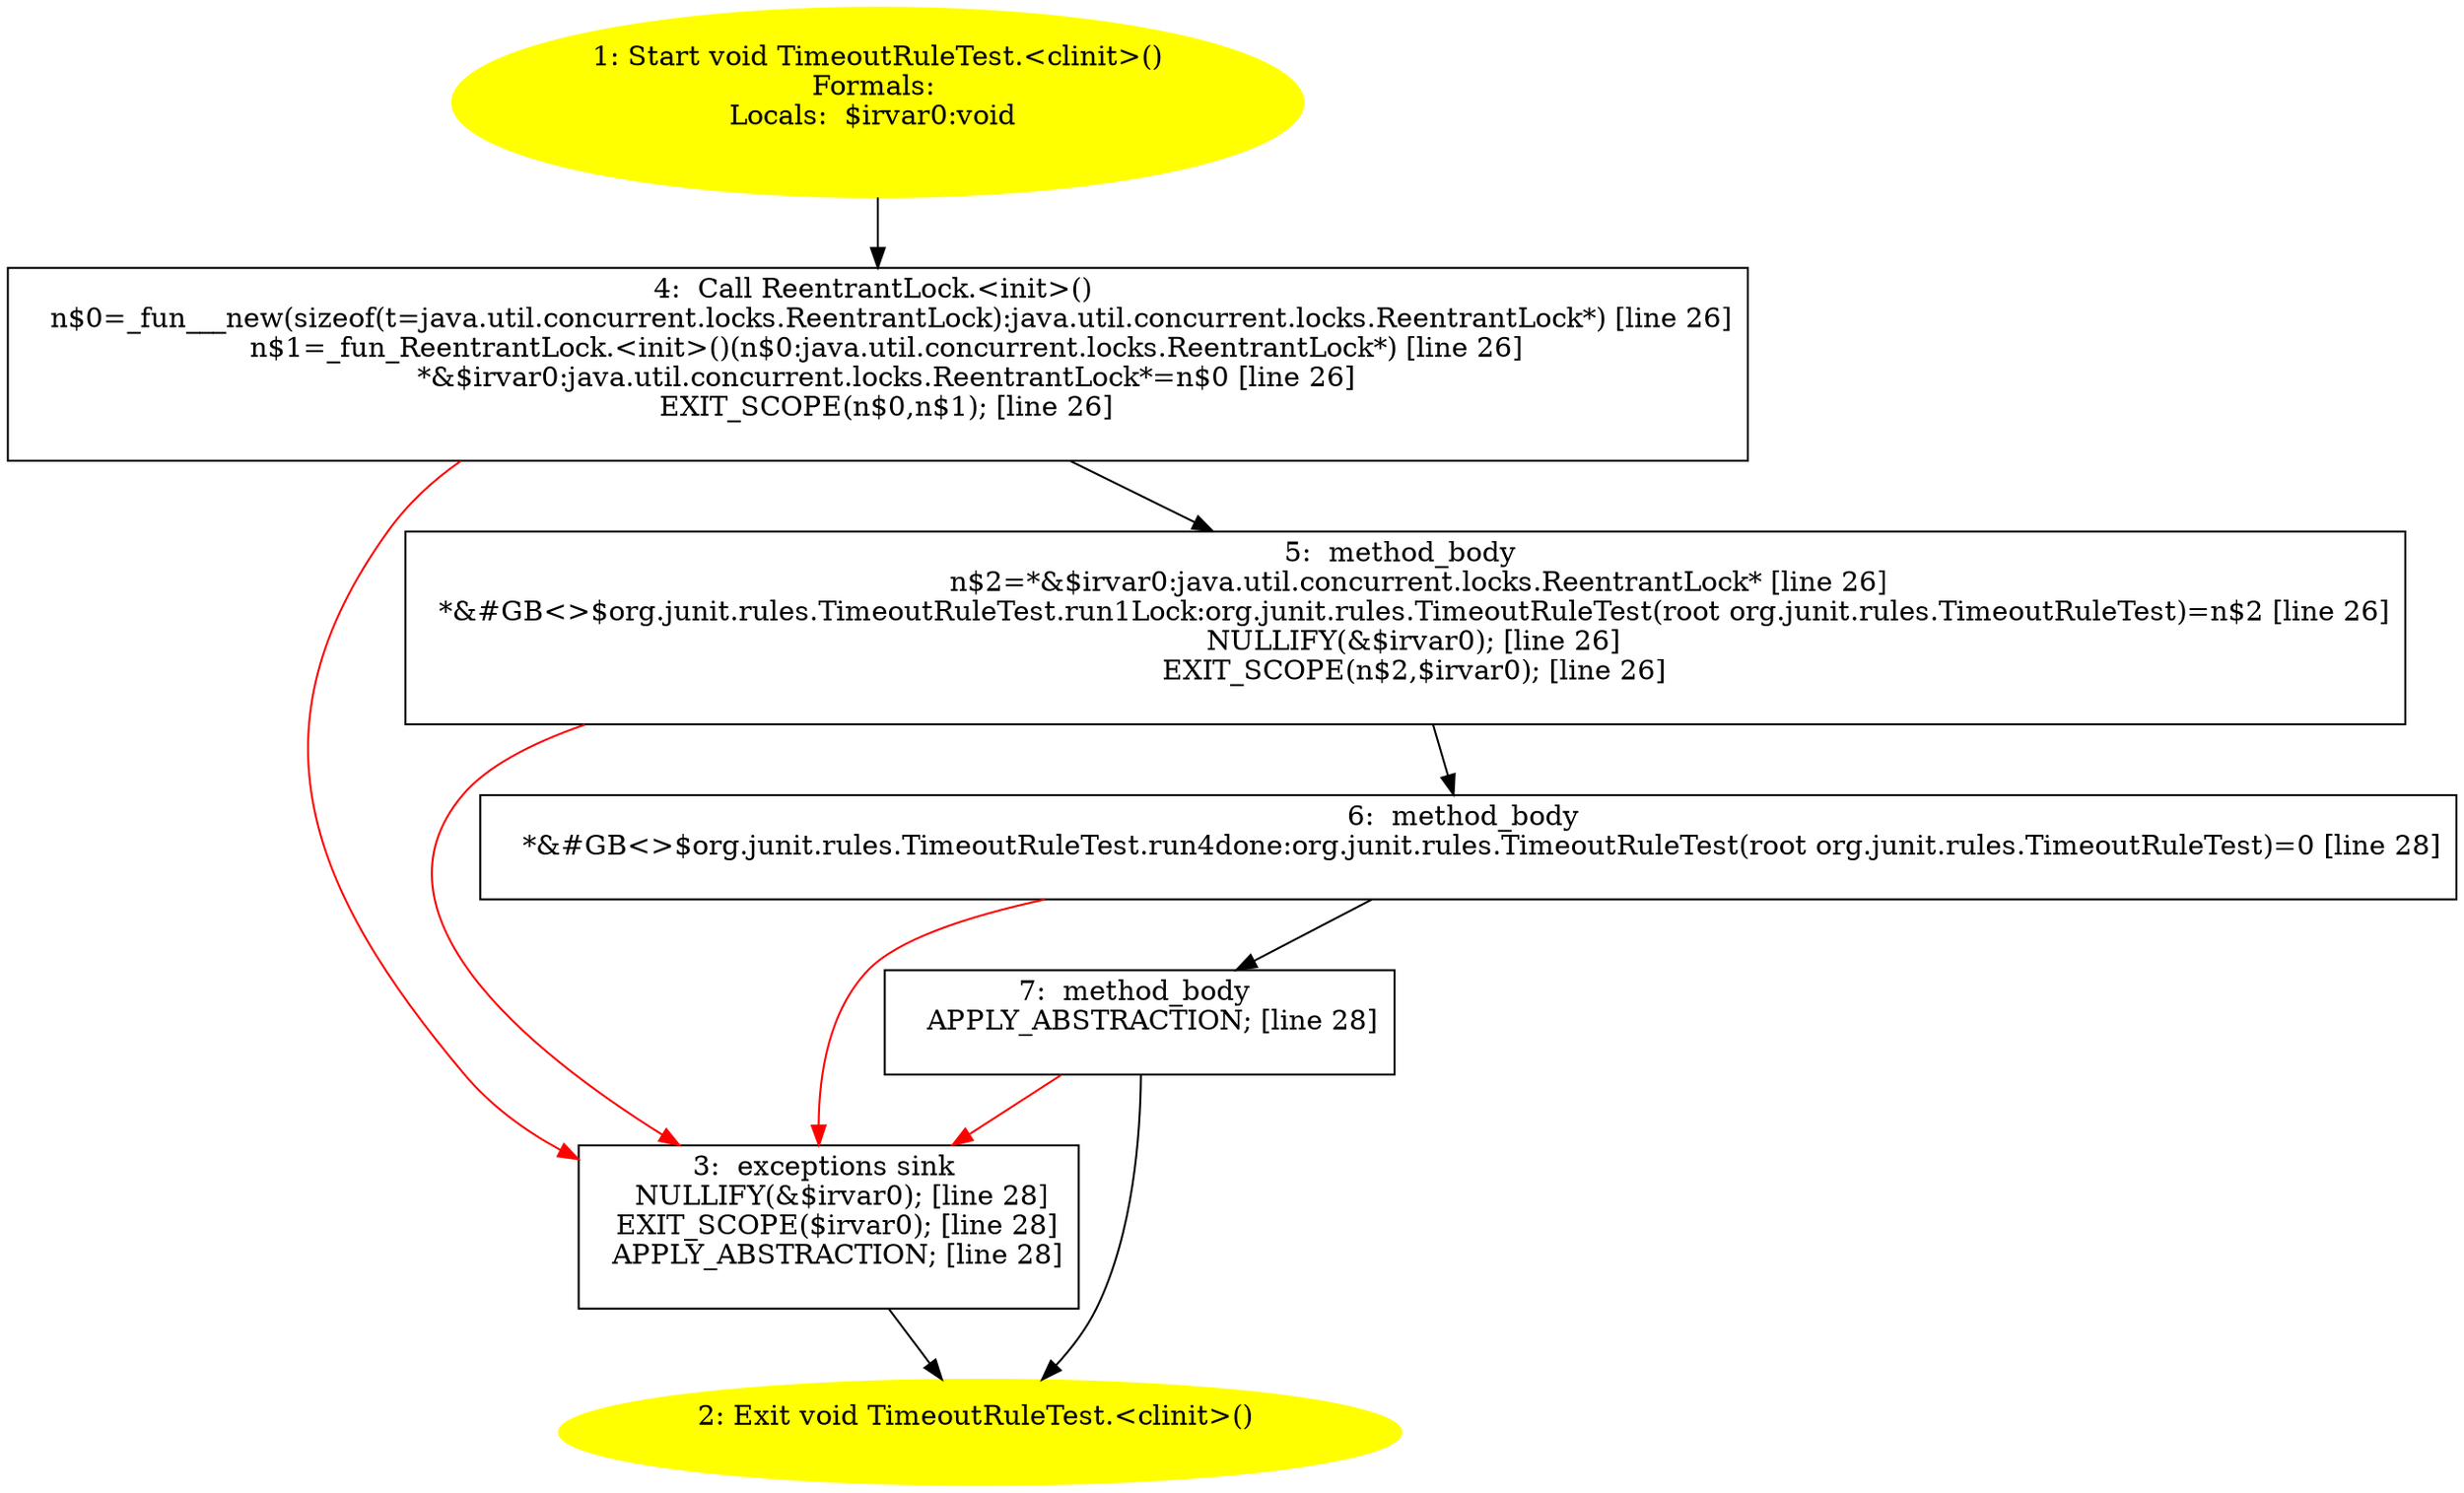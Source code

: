 /* @generated */
digraph cfg {
"org.junit.rules.TimeoutRuleTest.<clinit>():void.c7db63e3f172b736a304db6284bf6aed_1" [label="1: Start void TimeoutRuleTest.<clinit>()\nFormals: \nLocals:  $irvar0:void \n  " color=yellow style=filled]
	

	 "org.junit.rules.TimeoutRuleTest.<clinit>():void.c7db63e3f172b736a304db6284bf6aed_1" -> "org.junit.rules.TimeoutRuleTest.<clinit>():void.c7db63e3f172b736a304db6284bf6aed_4" ;
"org.junit.rules.TimeoutRuleTest.<clinit>():void.c7db63e3f172b736a304db6284bf6aed_2" [label="2: Exit void TimeoutRuleTest.<clinit>() \n  " color=yellow style=filled]
	

"org.junit.rules.TimeoutRuleTest.<clinit>():void.c7db63e3f172b736a304db6284bf6aed_3" [label="3:  exceptions sink \n   NULLIFY(&$irvar0); [line 28]\n  EXIT_SCOPE($irvar0); [line 28]\n  APPLY_ABSTRACTION; [line 28]\n " shape="box"]
	

	 "org.junit.rules.TimeoutRuleTest.<clinit>():void.c7db63e3f172b736a304db6284bf6aed_3" -> "org.junit.rules.TimeoutRuleTest.<clinit>():void.c7db63e3f172b736a304db6284bf6aed_2" ;
"org.junit.rules.TimeoutRuleTest.<clinit>():void.c7db63e3f172b736a304db6284bf6aed_4" [label="4:  Call ReentrantLock.<init>() \n   n$0=_fun___new(sizeof(t=java.util.concurrent.locks.ReentrantLock):java.util.concurrent.locks.ReentrantLock*) [line 26]\n  n$1=_fun_ReentrantLock.<init>()(n$0:java.util.concurrent.locks.ReentrantLock*) [line 26]\n  *&$irvar0:java.util.concurrent.locks.ReentrantLock*=n$0 [line 26]\n  EXIT_SCOPE(n$0,n$1); [line 26]\n " shape="box"]
	

	 "org.junit.rules.TimeoutRuleTest.<clinit>():void.c7db63e3f172b736a304db6284bf6aed_4" -> "org.junit.rules.TimeoutRuleTest.<clinit>():void.c7db63e3f172b736a304db6284bf6aed_5" ;
	 "org.junit.rules.TimeoutRuleTest.<clinit>():void.c7db63e3f172b736a304db6284bf6aed_4" -> "org.junit.rules.TimeoutRuleTest.<clinit>():void.c7db63e3f172b736a304db6284bf6aed_3" [color="red" ];
"org.junit.rules.TimeoutRuleTest.<clinit>():void.c7db63e3f172b736a304db6284bf6aed_5" [label="5:  method_body \n   n$2=*&$irvar0:java.util.concurrent.locks.ReentrantLock* [line 26]\n  *&#GB<>$org.junit.rules.TimeoutRuleTest.run1Lock:org.junit.rules.TimeoutRuleTest(root org.junit.rules.TimeoutRuleTest)=n$2 [line 26]\n  NULLIFY(&$irvar0); [line 26]\n  EXIT_SCOPE(n$2,$irvar0); [line 26]\n " shape="box"]
	

	 "org.junit.rules.TimeoutRuleTest.<clinit>():void.c7db63e3f172b736a304db6284bf6aed_5" -> "org.junit.rules.TimeoutRuleTest.<clinit>():void.c7db63e3f172b736a304db6284bf6aed_6" ;
	 "org.junit.rules.TimeoutRuleTest.<clinit>():void.c7db63e3f172b736a304db6284bf6aed_5" -> "org.junit.rules.TimeoutRuleTest.<clinit>():void.c7db63e3f172b736a304db6284bf6aed_3" [color="red" ];
"org.junit.rules.TimeoutRuleTest.<clinit>():void.c7db63e3f172b736a304db6284bf6aed_6" [label="6:  method_body \n   *&#GB<>$org.junit.rules.TimeoutRuleTest.run4done:org.junit.rules.TimeoutRuleTest(root org.junit.rules.TimeoutRuleTest)=0 [line 28]\n " shape="box"]
	

	 "org.junit.rules.TimeoutRuleTest.<clinit>():void.c7db63e3f172b736a304db6284bf6aed_6" -> "org.junit.rules.TimeoutRuleTest.<clinit>():void.c7db63e3f172b736a304db6284bf6aed_7" ;
	 "org.junit.rules.TimeoutRuleTest.<clinit>():void.c7db63e3f172b736a304db6284bf6aed_6" -> "org.junit.rules.TimeoutRuleTest.<clinit>():void.c7db63e3f172b736a304db6284bf6aed_3" [color="red" ];
"org.junit.rules.TimeoutRuleTest.<clinit>():void.c7db63e3f172b736a304db6284bf6aed_7" [label="7:  method_body \n   APPLY_ABSTRACTION; [line 28]\n " shape="box"]
	

	 "org.junit.rules.TimeoutRuleTest.<clinit>():void.c7db63e3f172b736a304db6284bf6aed_7" -> "org.junit.rules.TimeoutRuleTest.<clinit>():void.c7db63e3f172b736a304db6284bf6aed_2" ;
	 "org.junit.rules.TimeoutRuleTest.<clinit>():void.c7db63e3f172b736a304db6284bf6aed_7" -> "org.junit.rules.TimeoutRuleTest.<clinit>():void.c7db63e3f172b736a304db6284bf6aed_3" [color="red" ];
}
